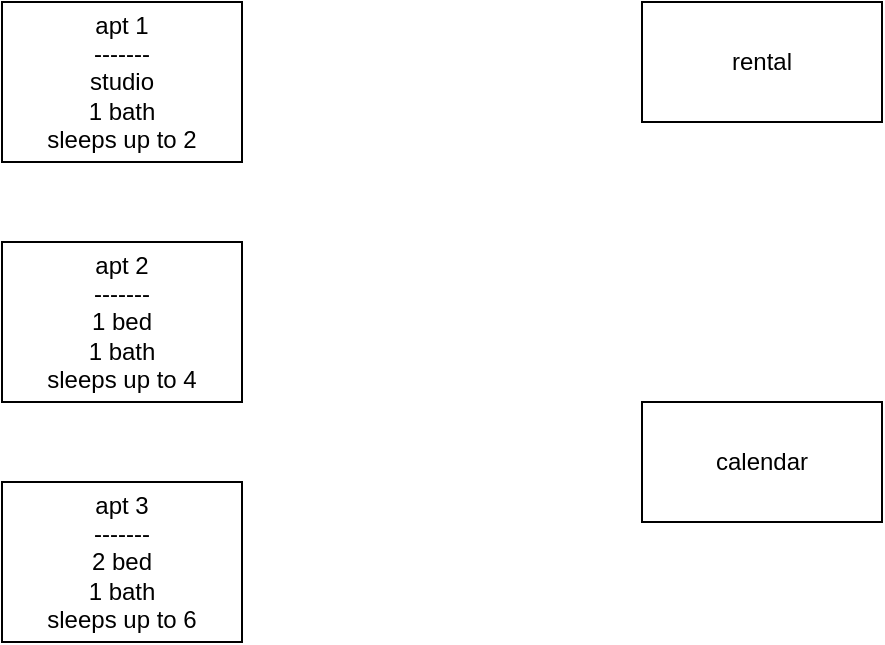 <mxfile version="20.7.4" type="device"><diagram id="4zUzXvFhmAuhdYXq9Kf7" name="Page-1"><mxGraphModel dx="1434" dy="756" grid="1" gridSize="10" guides="1" tooltips="1" connect="1" arrows="1" fold="1" page="1" pageScale="1" pageWidth="850" pageHeight="1100" math="0" shadow="0"><root><mxCell id="0"/><mxCell id="1" parent="0"/><mxCell id="649a96LY4CUYhQoSXohR-1" value="calendar" style="rounded=0;whiteSpace=wrap;html=1;" vertex="1" parent="1"><mxGeometry x="360" y="360" width="120" height="60" as="geometry"/></mxCell><mxCell id="649a96LY4CUYhQoSXohR-2" value="rental" style="rounded=0;whiteSpace=wrap;html=1;" vertex="1" parent="1"><mxGeometry x="360" y="160" width="120" height="60" as="geometry"/></mxCell><mxCell id="649a96LY4CUYhQoSXohR-3" value="apt 1&lt;br&gt;-------&lt;br&gt;studio&lt;br&gt;1 bath&lt;br&gt;sleeps up to 2" style="rounded=0;whiteSpace=wrap;html=1;" vertex="1" parent="1"><mxGeometry x="40" y="160" width="120" height="80" as="geometry"/></mxCell><mxCell id="649a96LY4CUYhQoSXohR-4" value="apt 2&lt;br&gt;-------&lt;br&gt;1 bed&lt;br&gt;1 bath&lt;br&gt;sleeps up to 4" style="rounded=0;whiteSpace=wrap;html=1;" vertex="1" parent="1"><mxGeometry x="40" y="280" width="120" height="80" as="geometry"/></mxCell><mxCell id="649a96LY4CUYhQoSXohR-5" value="apt 3&lt;br&gt;-------&lt;br&gt;2 bed&lt;br&gt;1 bath&lt;br&gt;sleeps up to 6" style="rounded=0;whiteSpace=wrap;html=1;" vertex="1" parent="1"><mxGeometry x="40" y="400" width="120" height="80" as="geometry"/></mxCell></root></mxGraphModel></diagram></mxfile>